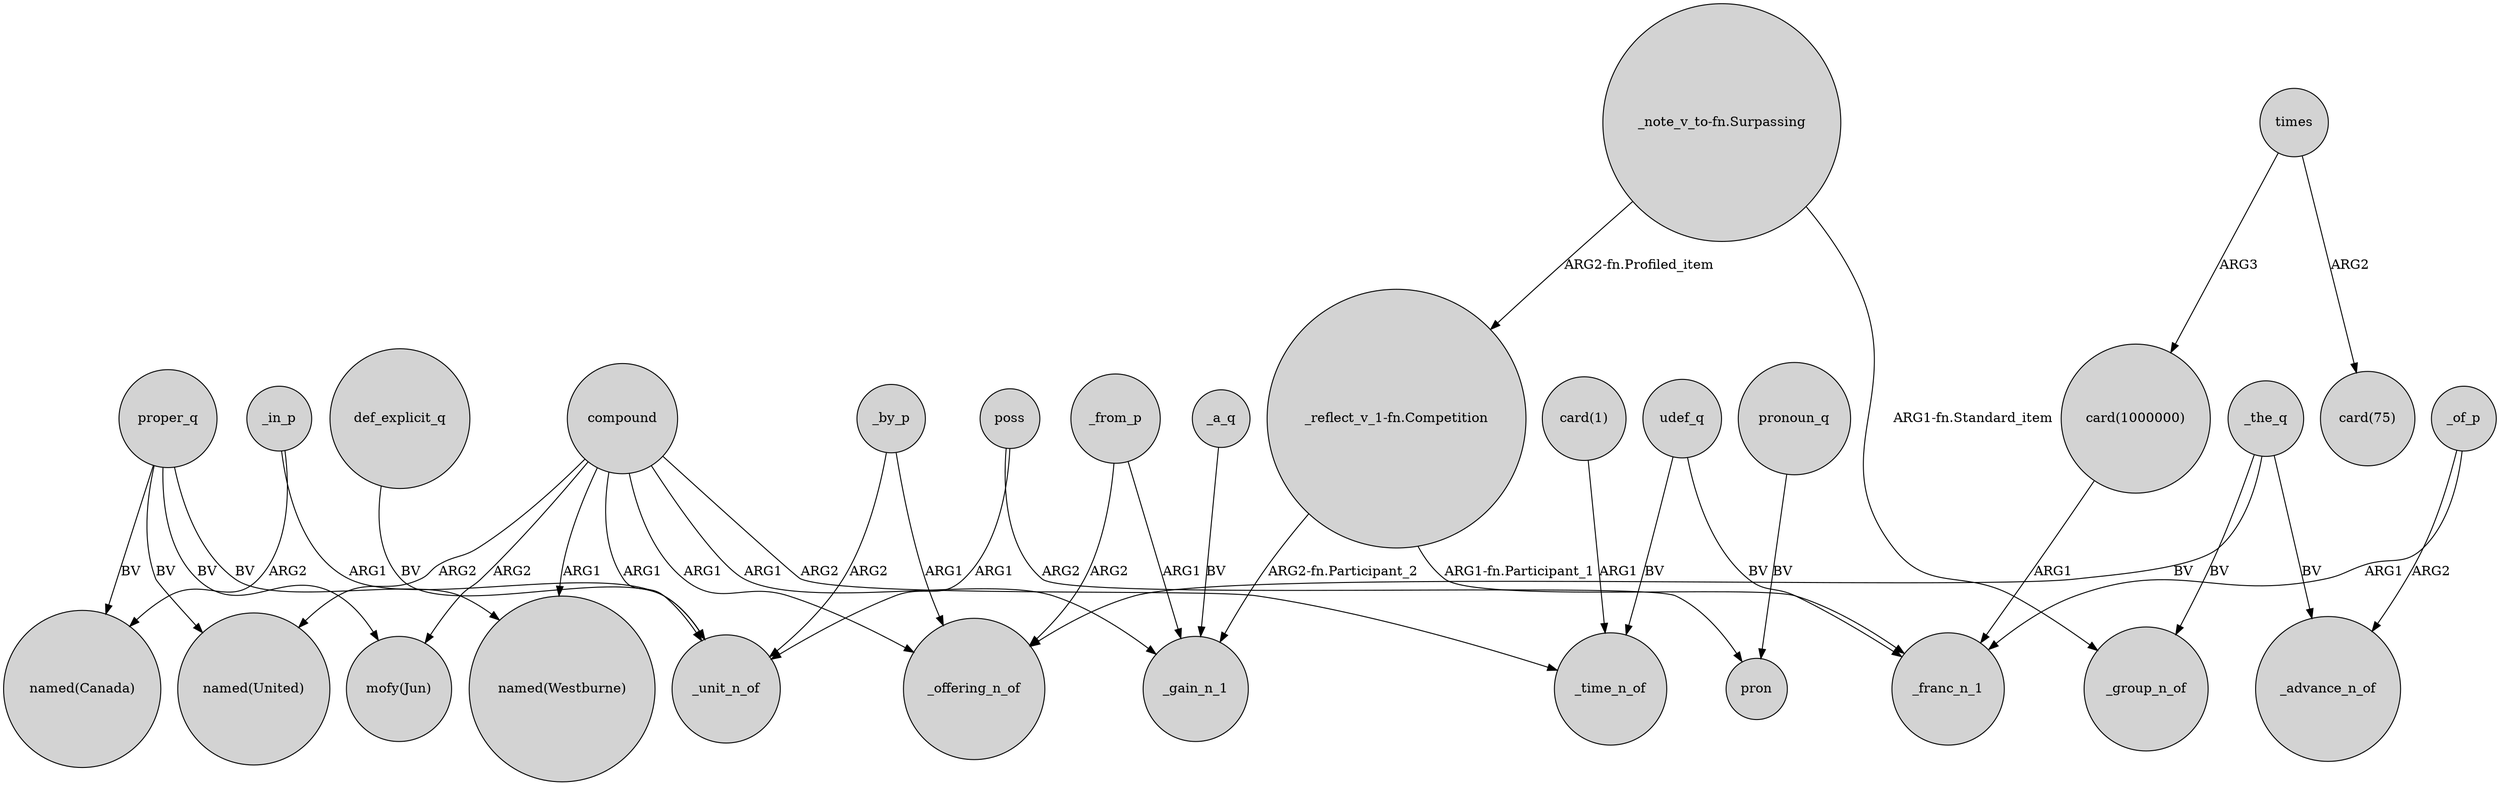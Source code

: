digraph {
	node [shape=circle style=filled]
	compound -> "mofy(Jun)" [label=ARG2]
	proper_q -> "named(Westburne)" [label=BV]
	"_note_v_to-fn.Surpassing" -> _group_n_of [label="ARG1-fn.Standard_item"]
	udef_q -> _time_n_of [label=BV]
	"_note_v_to-fn.Surpassing" -> "_reflect_v_1-fn.Competition" [label="ARG2-fn.Profiled_item"]
	compound -> "named(United)" [label=ARG2]
	"card(1000000)" -> _franc_n_1 [label=ARG1]
	"_reflect_v_1-fn.Competition" -> _gain_n_1 [label="ARG2-fn.Participant_2"]
	compound -> _offering_n_of [label=ARG1]
	_from_p -> _offering_n_of [label=ARG2]
	times -> "card(1000000)" [label=ARG3]
	proper_q -> "mofy(Jun)" [label=BV]
	_in_p -> _unit_n_of [label=ARG1]
	_by_p -> _offering_n_of [label=ARG1]
	pronoun_q -> pron [label=BV]
	times -> "card(75)" [label=ARG2]
	poss -> pron [label=ARG2]
	def_explicit_q -> _unit_n_of [label=BV]
	udef_q -> _franc_n_1 [label=BV]
	"_reflect_v_1-fn.Competition" -> _franc_n_1 [label="ARG1-fn.Participant_1"]
	_the_q -> _group_n_of [label=BV]
	_the_q -> _offering_n_of [label=BV]
	_of_p -> _franc_n_1 [label=ARG1]
	_the_q -> _advance_n_of [label=BV]
	_a_q -> _gain_n_1 [label=BV]
	proper_q -> "named(United)" [label=BV]
	"card(1)" -> _time_n_of [label=ARG1]
	compound -> _time_n_of [label=ARG2]
	proper_q -> "named(Canada)" [label=BV]
	_by_p -> _unit_n_of [label=ARG2]
	compound -> _gain_n_1 [label=ARG1]
	poss -> _unit_n_of [label=ARG1]
	compound -> _unit_n_of [label=ARG1]
	_in_p -> "named(Canada)" [label=ARG2]
	_of_p -> _advance_n_of [label=ARG2]
	_from_p -> _gain_n_1 [label=ARG1]
	compound -> "named(Westburne)" [label=ARG1]
}

